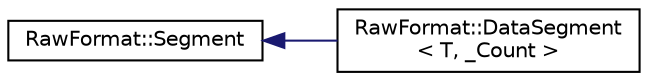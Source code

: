 digraph "Graphical Class Hierarchy"
{
 // INTERACTIVE_SVG=YES
 // LATEX_PDF_SIZE
  edge [fontname="Helvetica",fontsize="10",labelfontname="Helvetica",labelfontsize="10"];
  node [fontname="Helvetica",fontsize="10",shape=record];
  rankdir="LR";
  Node0 [label="RawFormat::Segment",height=0.2,width=0.4,color="black", fillcolor="white", style="filled",URL="$class_raw_format_1_1_segment.html",tooltip=" "];
  Node0 -> Node1 [dir="back",color="midnightblue",fontsize="10",style="solid",fontname="Helvetica"];
  Node1 [label="RawFormat::DataSegment\l\< T, _Count \>",height=0.2,width=0.4,color="black", fillcolor="white", style="filled",URL="$class_raw_format_1_1_data_segment.html",tooltip=" "];
}
